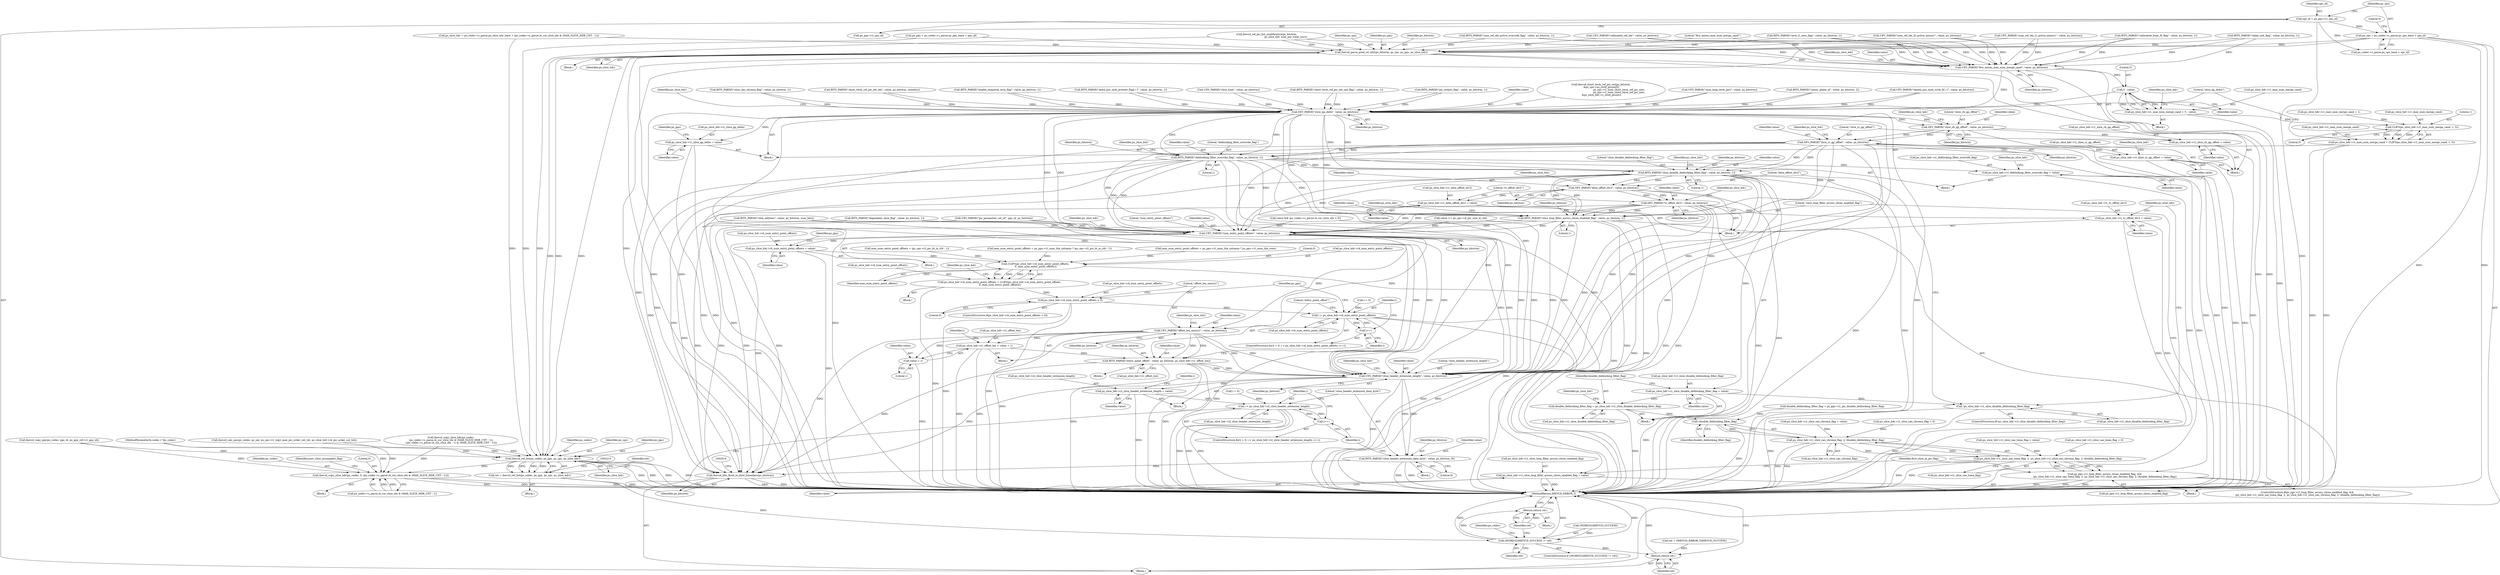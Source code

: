 digraph "0_Android_7c9be319a279654e55a6d757265f88c61a16a4d5@pointer" {
"1000280" [label="(Call,ps_sps = ps_codec->s_parse.ps_sps_base + sps_id)"];
"1000275" [label="(Call,sps_id = ps_pps->i1_sps_id)"];
"1001448" [label="(Call,ihevcd_parse_pred_wt_ofst(ps_bitstrm, ps_sps, ps_pps, ps_slice_hdr))"];
"1001453" [label="(Call,UEV_PARSE(\"five_minus_max_num_merge_cand\", value, ps_bitstrm))"];
"1001461" [label="(Call,5 - value)"];
"1001457" [label="(Call,ps_slice_hdr->i1_max_num_merge_cand = 5 - value)"];
"1001468" [label="(Call,CLIP3(ps_slice_hdr->i1_max_num_merge_cand, 1, 5))"];
"1001464" [label="(Call,ps_slice_hdr->i1_max_num_merge_cand = CLIP3(ps_slice_hdr->i1_max_num_merge_cand, 1, 5))"];
"1001474" [label="(Call,SEV_PARSE(\"slice_qp_delta\", value, ps_bitstrm))"];
"1001478" [label="(Call,ps_slice_hdr->i1_slice_qp_delta = value)"];
"1001488" [label="(Call,SEV_PARSE(\"slice_cb_qp_offset\", value, ps_bitstrm))"];
"1001492" [label="(Call,ps_slice_hdr->i1_slice_cb_qp_offset = value)"];
"1001497" [label="(Call,SEV_PARSE(\"slice_cr_qp_offset\", value, ps_bitstrm))"];
"1001501" [label="(Call,ps_slice_hdr->i1_slice_cr_qp_offset = value)"];
"1001547" [label="(Call,BITS_PARSE(\"deblocking_filter_override_flag\", value, ps_bitstrm, 1))"];
"1001552" [label="(Call,ps_slice_hdr->i1_deblocking_filter_override_flag = value)"];
"1001562" [label="(Call,BITS_PARSE(\"slice_disable_deblocking_filter_flag\", value, ps_bitstrm, 1))"];
"1001567" [label="(Call,ps_slice_hdr->i1_slice_disable_deblocking_filter_flag = value)"];
"1001572" [label="(Call,disable_deblocking_filter_flag = ps_slice_hdr->i1_slice_disable_deblocking_filter_flag)"];
"1001621" [label="(Call,!disable_deblocking_filter_flag)"];
"1001617" [label="(Call,ps_slice_hdr->i1_slice_sao_chroma_flag  || !disable_deblocking_filter_flag)"];
"1001613" [label="(Call,ps_slice_hdr->i1_slice_sao_luma_flag  ||  ps_slice_hdr->i1_slice_sao_chroma_flag  || !disable_deblocking_filter_flag)"];
"1001609" [label="(Call,ps_pps->i1_loop_filter_across_slices_enabled_flag  &&\n (ps_slice_hdr->i1_slice_sao_luma_flag  ||  ps_slice_hdr->i1_slice_sao_chroma_flag  || !disable_deblocking_filter_flag))"];
"1001578" [label="(Call,!ps_slice_hdr->i1_slice_disable_deblocking_filter_flag)"];
"1001583" [label="(Call,SEV_PARSE(\"beta_offset_div2\", value, ps_bitstrm))"];
"1001587" [label="(Call,ps_slice_hdr->i1_beta_offset_div2 = value)"];
"1001592" [label="(Call,SEV_PARSE(\"tc_offset_div2\", value, ps_bitstrm))"];
"1001596" [label="(Call,ps_slice_hdr->i1_tc_offset_div2 = value)"];
"1001624" [label="(Call,BITS_PARSE(\"slice_loop_filter_across_slices_enabled_flag\", value, ps_bitstrm, 1))"];
"1001629" [label="(Call,ps_slice_hdr->i1_slice_loop_filter_across_slices_enabled_flag = value)"];
"1001878" [label="(Call,UEV_PARSE(\"num_entry_point_offsets\", value, ps_bitstrm))"];
"1001882" [label="(Call,ps_slice_hdr->i4_num_entry_point_offsets = value)"];
"1001937" [label="(Call,CLIP3(ps_slice_hdr->i4_num_entry_point_offsets,\n 0, max_num_entry_point_offsets))"];
"1001933" [label="(Call,ps_slice_hdr->i4_num_entry_point_offsets = CLIP3(ps_slice_hdr->i4_num_entry_point_offsets,\n 0, max_num_entry_point_offsets))"];
"1001944" [label="(Call,ps_slice_hdr->i4_num_entry_point_offsets > 0)"];
"1001965" [label="(Call,i < ps_slice_hdr->i4_num_entry_point_offsets)"];
"1001970" [label="(Call,i++)"];
"1001950" [label="(Call,UEV_PARSE(\"offset_len_minus1\", value, ps_bitstrm))"];
"1001954" [label="(Call,ps_slice_hdr->i1_offset_len = value + 1)"];
"1001973" [label="(Call,BITS_PARSE(\"entry_point_offset\", value, ps_bitstrm, ps_slice_hdr->i1_offset_len))"];
"1001985" [label="(Call,UEV_PARSE(\"slice_header_extension_length\", value, ps_bitstrm))"];
"1001989" [label="(Call,ps_slice_hdr->i2_slice_header_extension_length = value)"];
"1001998" [label="(Call,i < ps_slice_hdr->i2_slice_header_extension_length)"];
"1002003" [label="(Call,i++)"];
"1002006" [label="(Call,BITS_PARSE(\"slice_header_extension_data_byte\", value, ps_bitstrm, 8))"];
"1002011" [label="(Call,ihevcd_bits_flush_to_byte_boundary(ps_bitstrm))"];
"1001958" [label="(Call,value + 1)"];
"1002207" [label="(Call,ihevcd_ref_list(ps_codec, ps_pps, ps_sps, ps_slice_hdr))"];
"1002205" [label="(Call,ret = ihevcd_ref_list(ps_codec, ps_pps, ps_sps, ps_slice_hdr))"];
"1002213" [label="(Call,(WORD32)IHEVCD_SUCCESS != ret)"];
"1002219" [label="(Return,return ret;)"];
"1002659" [label="(Return,return ret;)"];
"1002524" [label="(Call,ihevcd_copy_slice_hdr(ps_codec, 0, (ps_codec->s_parse.i4_cur_slice_idx & (MAX_SLICE_HDR_CNT - 1))))"];
"1000281" [label="(Identifier,ps_sps)"];
"1001883" [label="(Call,ps_slice_hdr->i4_num_entry_point_offsets)"];
"1001967" [label="(Call,ps_slice_hdr->i4_num_entry_point_offsets)"];
"1001987" [label="(Identifier,value)"];
"1001503" [label="(Identifier,ps_slice_hdr)"];
"1001609" [label="(Call,ps_pps->i1_loop_filter_across_slices_enabled_flag  &&\n (ps_slice_hdr->i1_slice_sao_luma_flag  ||  ps_slice_hdr->i1_slice_sao_chroma_flag  || !disable_deblocking_filter_flag))"];
"1002205" [label="(Call,ret = ihevcd_ref_list(ps_codec, ps_pps, ps_sps, ps_slice_hdr))"];
"1001465" [label="(Call,ps_slice_hdr->i1_max_num_merge_cand)"];
"1001608" [label="(ControlStructure,if(ps_pps->i1_loop_filter_across_slices_enabled_flag  &&\n (ps_slice_hdr->i1_slice_sao_luma_flag  ||  ps_slice_hdr->i1_slice_sao_chroma_flag  || !disable_deblocking_filter_flag)))"];
"1001879" [label="(Literal,\"num_entry_point_offsets\")"];
"1001116" [label="(Call,ps_slice_hdr->i1_slice_sao_chroma_flag = 0)"];
"1001592" [label="(Call,SEV_PARSE(\"tc_offset_div2\", value, ps_bitstrm))"];
"1001971" [label="(Identifier,i)"];
"1001141" [label="(Call,ps_slice_hdr->i1_slice_sao_chroma_flag = value)"];
"1001951" [label="(Literal,\"offset_len_minus1\")"];
"1002515" [label="(Block,)"];
"1001449" [label="(Identifier,ps_bitstrm)"];
"1001878" [label="(Call,UEV_PARSE(\"num_entry_point_offsets\", value, ps_bitstrm))"];
"1001629" [label="(Call,ps_slice_hdr->i1_slice_loop_filter_across_slices_enabled_flag = value)"];
"1001610" [label="(Call,ps_pps->i1_loop_filter_across_slices_enabled_flag)"];
"1001637" [label="(Identifier,first_slice_in_pic_flag)"];
"1001457" [label="(Call,ps_slice_hdr->i1_max_num_merge_cand = 5 - value)"];
"1001594" [label="(Identifier,value)"];
"1001473" [label="(Literal,5)"];
"1001954" [label="(Call,ps_slice_hdr->i1_offset_len = value + 1)"];
"1002011" [label="(Call,ihevcd_bits_flush_to_byte_boundary(ps_bitstrm))"];
"1001934" [label="(Call,ps_slice_hdr->i4_num_entry_point_offsets)"];
"1001973" [label="(Call,BITS_PARSE(\"entry_point_offset\", value, ps_bitstrm, ps_slice_hdr->i1_offset_len))"];
"1002527" [label="(Call,ps_codec->s_parse.i4_cur_slice_idx & (MAX_SLICE_HDR_CNT - 1))"];
"1001551" [label="(Literal,1)"];
"1002212" [label="(ControlStructure,if ((WORD32)IHEVCD_SUCCESS != ret))"];
"1001943" [label="(ControlStructure,if(ps_slice_hdr->i4_num_entry_point_offsets > 0))"];
"1001458" [label="(Call,ps_slice_hdr->i1_max_num_merge_cand)"];
"1001586" [label="(Identifier,ps_bitstrm)"];
"1001572" [label="(Call,disable_deblocking_filter_flag = ps_slice_hdr->i1_slice_disable_deblocking_filter_flag)"];
"1001617" [label="(Call,ps_slice_hdr->i1_slice_sao_chroma_flag  || !disable_deblocking_filter_flag)"];
"1000134" [label="(Call,ret = (IHEVCD_ERROR_T)IHEVCD_SUCCESS)"];
"1001480" [label="(Identifier,ps_slice_hdr)"];
"1001887" [label="(Block,)"];
"1001571" [label="(Identifier,value)"];
"1001587" [label="(Call,ps_slice_hdr->i1_beta_offset_div2 = value)"];
"1002209" [label="(Identifier,ps_pps)"];
"1001949" [label="(Block,)"];
"1001994" [label="(ControlStructure,for(i = 0; i < ps_slice_hdr->i2_slice_header_extension_length; i++))"];
"1000560" [label="(Block,)"];
"1001561" [label="(Block,)"];
"1002004" [label="(Identifier,i)"];
"1001986" [label="(Literal,\"slice_header_extension_length\")"];
"1002213" [label="(Call,(WORD32)IHEVCD_SUCCESS != ret)"];
"1002003" [label="(Call,i++)"];
"1002000" [label="(Call,ps_slice_hdr->i2_slice_header_extension_length)"];
"1001146" [label="(Call,ps_slice_hdr->i1_max_num_merge_cand = 1)"];
"1001562" [label="(Call,BITS_PARSE(\"slice_disable_deblocking_filter_flag\", value, ps_bitstrm, 1))"];
"1001546" [label="(Block,)"];
"1000280" [label="(Call,ps_sps = ps_codec->s_parse.ps_sps_base + sps_id)"];
"1001456" [label="(Identifier,ps_bitstrm)"];
"1001961" [label="(ControlStructure,for(i = 0; i < ps_slice_hdr->i4_num_entry_point_offsets; i++))"];
"1000132" [label="(Block,)"];
"1001554" [label="(Identifier,ps_slice_hdr)"];
"1001580" [label="(Identifier,ps_slice_hdr)"];
"1001588" [label="(Call,ps_slice_hdr->i1_beta_offset_div2)"];
"1001597" [label="(Call,ps_slice_hdr->i1_tc_offset_div2)"];
"1001556" [label="(Identifier,value)"];
"1002012" [label="(Identifier,ps_bitstrm)"];
"1000293" [label="(Literal,0)"];
"1002207" [label="(Call,ihevcd_ref_list(ps_codec, ps_pps, ps_sps, ps_slice_hdr))"];
"1001447" [label="(Block,)"];
"1001985" [label="(Call,UEV_PARSE(\"slice_header_extension_length\", value, ps_bitstrm))"];
"1001970" [label="(Call,i++)"];
"1002007" [label="(Literal,\"slice_header_extension_data_byte\")"];
"1002211" [label="(Identifier,ps_slice_hdr)"];
"1001569" [label="(Identifier,ps_slice_hdr)"];
"1001984" [label="(Block,)"];
"1001584" [label="(Literal,\"beta_offset_div2\")"];
"1001136" [label="(Call,BITS_PARSE(\"slice_sao_chroma_flag\", value, ps_bitstrm, 1))"];
"1000282" [label="(Call,ps_codec->s_parse.ps_sps_base + sps_id)"];
"1001500" [label="(Identifier,ps_bitstrm)"];
"1002217" [label="(Identifier,ret)"];
"1000269" [label="(Call,ihevcd_copy_pps(ps_codec, pps_id, ps_pps_ref->i1_pps_id))"];
"1000534" [label="(Call,BITS_PARSE(\"slice_address\", value, ps_bitstrm, num_bits))"];
"1001452" [label="(Identifier,ps_slice_hdr)"];
"1001493" [label="(Call,ps_slice_hdr->i1_slice_cb_qp_offset)"];
"1001131" [label="(Call,ps_slice_hdr->i1_slice_sao_luma_flag = value)"];
"1001962" [label="(Call,i = 0)"];
"1001574" [label="(Call,ps_slice_hdr->i1_slice_disable_deblocking_filter_flag)"];
"1001466" [label="(Identifier,ps_slice_hdr)"];
"1002223" [label="(Identifier,ps_codec)"];
"1000740" [label="(Call,BITS_PARSE(\"short_term_ref_pic_set_idx\", value, ps_bitstrm, numbits))"];
"1001475" [label="(Literal,\"slice_qp_delta\")"];
"1001593" [label="(Literal,\"tc_offset_div2\")"];
"1001966" [label="(Identifier,i)"];
"1001892" [label="(Identifier,ps_pps)"];
"1001532" [label="(Call,disable_deblocking_filter_flag = ps_pps->i1_pic_disable_deblocking_filter_flag)"];
"1001101" [label="(Call,BITS_PARSE(\"enable_temporal_mvp_flag\", value, ps_bitstrm, 1))"];
"1001946" [label="(Identifier,ps_slice_hdr)"];
"1001494" [label="(Identifier,ps_slice_hdr)"];
"1002660" [label="(Identifier,ret)"];
"1001999" [label="(Identifier,i)"];
"1001487" [label="(Block,)"];
"1001950" [label="(Call,UEV_PARSE(\"offset_len_minus1\", value, ps_bitstrm))"];
"1002208" [label="(Identifier,ps_codec)"];
"1000276" [label="(Identifier,sps_id)"];
"1001549" [label="(Identifier,value)"];
"1001451" [label="(Identifier,ps_pps)"];
"1001624" [label="(Call,BITS_PARSE(\"slice_loop_filter_across_slices_enabled_flag\", value, ps_bitstrm, 1))"];
"1002661" [label="(MethodReturn,IHEVCD_ERROR_T)"];
"1001548" [label="(Literal,\"deblocking_filter_override_flag\")"];
"1001884" [label="(Identifier,ps_slice_hdr)"];
"1002659" [label="(Return,return ret;)"];
"1001603" [label="(Identifier,ps_slice_hdr)"];
"1001204" [label="(Call,UEV_PARSE(\"num_ref_idx_l0_active_minus1\", value, ps_bitstrm))"];
"1001573" [label="(Identifier,disable_deblocking_filter_flag)"];
"1001477" [label="(Identifier,ps_bitstrm)"];
"1001596" [label="(Call,ps_slice_hdr->i1_tc_offset_div2 = value)"];
"1001585" [label="(Identifier,value)"];
"1001547" [label="(Call,BITS_PARSE(\"deblocking_filter_override_flag\", value, ps_bitstrm, 1))"];
"1001453" [label="(Call,UEV_PARSE(\"five_minus_max_num_merge_cand\", value, ps_bitstrm))"];
"1001996" [label="(Identifier,i)"];
"1000543" [label="(Call,value >= ps_sps->i4_pic_size_in_ctb)"];
"1001482" [label="(Identifier,value)"];
"1001565" [label="(Identifier,ps_bitstrm)"];
"1001633" [label="(Identifier,value)"];
"1002526" [label="(Literal,0)"];
"1001623" [label="(Block,)"];
"1001448" [label="(Call,ihevcd_parse_pred_wt_ofst(ps_bitstrm, ps_sps, ps_pps, ps_slice_hdr))"];
"1001627" [label="(Identifier,ps_bitstrm)"];
"1001948" [label="(Literal,0)"];
"1001111" [label="(Call,ps_slice_hdr->i1_slice_sao_luma_flag = 0)"];
"1000444" [label="(Call,ihevcd_copy_slice_hdr(ps_codec,\n (ps_codec->s_parse.i4_cur_slice_idx & (MAX_SLICE_HDR_CNT - 1)),\n ((ps_codec->s_parse.i4_cur_slice_idx - 1) & (MAX_SLICE_HDR_CNT - 1))))"];
"1000991" [label="(Call,BITS_PARSE(\"delta_poc_msb_present_flag[ i ]\", value, ps_bitstrm, 1))"];
"1001945" [label="(Call,ps_slice_hdr->i4_num_entry_point_offsets)"];
"1001464" [label="(Call,ps_slice_hdr->i1_max_num_merge_cand = CLIP3(ps_slice_hdr->i1_max_num_merge_cand, 1, 5))"];
"1001582" [label="(Block,)"];
"1002204" [label="(Block,)"];
"1001956" [label="(Identifier,ps_slice_hdr)"];
"1001989" [label="(Call,ps_slice_hdr->i2_slice_header_extension_length = value)"];
"1001295" [label="(Call,ihevcd_ref_pic_list_modification(ps_bitstrm,\n                                                 ps_slice_hdr, num_poc_total_curr))"];
"1001915" [label="(Call,max_num_entry_point_offsets = ps_pps->i1_num_tile_columns * ps_pps->i1_num_tile_rows)"];
"1001993" [label="(Identifier,value)"];
"1001959" [label="(Identifier,value)"];
"1001618" [label="(Call,ps_slice_hdr->i1_slice_sao_chroma_flag)"];
"1001469" [label="(Call,ps_slice_hdr->i1_max_num_merge_cand)"];
"1001508" [label="(Identifier,ps_slice_hdr)"];
"1001502" [label="(Call,ps_slice_hdr->i1_slice_cr_qp_offset)"];
"1001552" [label="(Call,ps_slice_hdr->i1_deblocking_filter_override_flag = value)"];
"1001678" [label="(Call,ihevcd_calc_poc(ps_codec, ps_nal, ps_sps->i1_log2_max_pic_order_cnt_lsb, ps_slice_hdr->i4_pic_order_cnt_lsb))"];
"1001222" [label="(Call,UEV_PARSE(\"num_ref_idx_l1_active_minus1\", value, ps_bitstrm))"];
"1001489" [label="(Literal,\"slice_cb_qp_offset\")"];
"1001965" [label="(Call,i < ps_slice_hdr->i4_num_entry_point_offsets)"];
"1001374" [label="(Call,BITS_PARSE(\"collocated_from_l0_flag\", value, ps_bitstrm, 1))"];
"1000598" [label="(Call,UEV_PARSE(\"slice_type\", value, ps_bitstrm))"];
"1001974" [label="(Literal,\"entry_point_offset\")"];
"1001497" [label="(Call,SEV_PARSE(\"slice_cr_qp_offset\", value, ps_bitstrm))"];
"1001568" [label="(Call,ps_slice_hdr->i1_slice_disable_deblocking_filter_flag)"];
"1001621" [label="(Call,!disable_deblocking_filter_flag)"];
"1001600" [label="(Identifier,value)"];
"1000226" [label="(Call,ps_pps = ps_codec->s_parse.ps_pps_base + pps_id)"];
"1001963" [label="(Identifier,i)"];
"1002524" [label="(Call,ihevcd_copy_slice_hdr(ps_codec, 0, (ps_codec->s_parse.i4_cur_slice_idx & (MAX_SLICE_HDR_CNT - 1))))"];
"1000700" [label="(Call,BITS_PARSE(\"short_term_ref_pic_set_sps_flag\", value, ps_bitstrm, 1))"];
"1001579" [label="(Call,ps_slice_hdr->i1_slice_disable_deblocking_filter_flag)"];
"1000643" [label="(Call,BITS_PARSE(\"pic_output_flag\", value, ps_bitstrm, 1))"];
"1001941" [label="(Literal,0)"];
"1001589" [label="(Identifier,ps_slice_hdr)"];
"1001550" [label="(Identifier,ps_bitstrm)"];
"1002214" [label="(Call,(WORD32)IHEVCD_SUCCESS)"];
"1001342" [label="(Call,BITS_PARSE(\"cabac_init_flag\", value, ps_bitstrm, 1))"];
"1002219" [label="(Return,return ret;)"];
"1001577" [label="(ControlStructure,if(!ps_slice_hdr->i1_slice_disable_deblocking_filter_flag))"];
"1001944" [label="(Call,ps_slice_hdr->i4_num_entry_point_offsets > 0)"];
"1001567" [label="(Call,ps_slice_hdr->i1_slice_disable_deblocking_filter_flag = value)"];
"1001614" [label="(Call,ps_slice_hdr->i1_slice_sao_luma_flag)"];
"1001933" [label="(Call,ps_slice_hdr->i4_num_entry_point_offsets = CLIP3(ps_slice_hdr->i4_num_entry_point_offsets,\n 0, max_num_entry_point_offsets))"];
"1001938" [label="(Call,ps_slice_hdr->i4_num_entry_point_offsets)"];
"1001189" [label="(Call,BITS_PARSE(\"num_ref_idx_active_override_flag\", value, ps_bitstrm, 1))"];
"1001977" [label="(Call,ps_slice_hdr->i1_offset_len)"];
"1001463" [label="(Identifier,value)"];
"1001625" [label="(Literal,\"slice_loop_filter_across_slices_enabled_flag\")"];
"1001476" [label="(Identifier,value)"];
"1001882" [label="(Call,ps_slice_hdr->i4_num_entry_point_offsets = value)"];
"1001461" [label="(Call,5 - value)"];
"1001622" [label="(Identifier,disable_deblocking_filter_flag)"];
"1001937" [label="(Call,CLIP3(ps_slice_hdr->i4_num_entry_point_offsets,\n 0, max_num_entry_point_offsets))"];
"1001479" [label="(Call,ps_slice_hdr->i1_slice_qp_delta)"];
"1001960" [label="(Literal,1)"];
"1001501" [label="(Call,ps_slice_hdr->i1_slice_cr_qp_offset = value)"];
"1001578" [label="(Call,!ps_slice_hdr->i1_slice_disable_deblocking_filter_flag)"];
"1001488" [label="(Call,SEV_PARSE(\"slice_cb_qp_offset\", value, ps_bitstrm))"];
"1001880" [label="(Identifier,value)"];
"1002220" [label="(Identifier,ret)"];
"1001975" [label="(Identifier,value)"];
"1001613" [label="(Call,ps_slice_hdr->i1_slice_sao_luma_flag  ||  ps_slice_hdr->i1_slice_sao_chroma_flag  || !disable_deblocking_filter_flag)"];
"1000784" [label="(Call,ihevcd_short_term_ref_pic_set(ps_bitstrm,\n &ps_sps->as_stref_picset[0],\n                                              ps_sps->i1_num_short_term_ref_pic_sets,\n                                              ps_sps->i1_num_short_term_ref_pic_sets,\n &ps_slice_hdr->s_stref_picset))"];
"1001498" [label="(Literal,\"slice_cr_qp_offset\")"];
"1001492" [label="(Call,ps_slice_hdr->i1_slice_cb_qp_offset = value)"];
"1001998" [label="(Call,i < ps_slice_hdr->i2_slice_header_extension_length)"];
"1001454" [label="(Literal,\"five_minus_max_num_merge_cand\")"];
"1001628" [label="(Literal,1)"];
"1001553" [label="(Call,ps_slice_hdr->i1_deblocking_filter_override_flag)"];
"1001982" [label="(Identifier,ps_pps)"];
"1001459" [label="(Identifier,ps_slice_hdr)"];
"1001485" [label="(Identifier,ps_pps)"];
"1002210" [label="(Identifier,ps_sps)"];
"1001491" [label="(Identifier,ps_bitstrm)"];
"1000863" [label="(Call,UEV_PARSE(\"num_long_term_pics\", value, ps_bitstrm))"];
"1001598" [label="(Identifier,ps_slice_hdr)"];
"1001499" [label="(Identifier,value)"];
"1001626" [label="(Identifier,value)"];
"1002005" [label="(Block,)"];
"1001926" [label="(Call,max_num_entry_point_offsets = (ps_sps->i2_pic_ht_in_ctb - 1))"];
"1002525" [label="(Identifier,ps_codec)"];
"1001188" [label="(Block,)"];
"1001490" [label="(Identifier,value)"];
"1001468" [label="(Call,CLIP3(ps_slice_hdr->i1_max_num_merge_cand, 1, 5))"];
"1001952" [label="(Identifier,value)"];
"1001455" [label="(Identifier,value)"];
"1001472" [label="(Literal,1)"];
"1002009" [label="(Identifier,ps_bitstrm)"];
"1001630" [label="(Call,ps_slice_hdr->i1_slice_loop_filter_across_slices_enabled_flag)"];
"1001478" [label="(Call,ps_slice_hdr->i1_slice_qp_delta = value)"];
"1002008" [label="(Identifier,value)"];
"1001462" [label="(Literal,5)"];
"1001564" [label="(Identifier,value)"];
"1000214" [label="(Call,UEV_PARSE(\"pic_parameter_set_id\", pps_id, ps_bitstrm))"];
"1001450" [label="(Identifier,ps_sps)"];
"1001566" [label="(Literal,1)"];
"1001406" [label="(Call,UEV_PARSE(\"collocated_ref_idx\", value, ps_bitstrm))"];
"1000403" [label="(Call,ps_slice_hdr = ps_codec->s_parse.ps_slice_hdr_base + (ps_codec->s_parse.i4_cur_slice_idx & (MAX_SLICE_HDR_CNT - 1)))"];
"1001942" [label="(Identifier,max_num_entry_point_offsets)"];
"1002006" [label="(Call,BITS_PARSE(\"slice_header_extension_data_byte\", value, ps_bitstrm, 8))"];
"1001563" [label="(Literal,\"slice_disable_deblocking_filter_flag\")"];
"1001583" [label="(Call,SEV_PARSE(\"beta_offset_div2\", value, ps_bitstrm))"];
"1001881" [label="(Identifier,ps_bitstrm)"];
"1001995" [label="(Call,i = 0)"];
"1001991" [label="(Identifier,ps_slice_hdr)"];
"1002206" [label="(Identifier,ret)"];
"1001591" [label="(Identifier,value)"];
"1001496" [label="(Identifier,value)"];
"1001595" [label="(Identifier,ps_bitstrm)"];
"1002010" [label="(Literal,8)"];
"1002537" [label="(Identifier,prev_slice_incomplete_flag)"];
"1001988" [label="(Identifier,ps_bitstrm)"];
"1000275" [label="(Call,sps_id = ps_pps->i1_sps_id)"];
"1001322" [label="(Call,BITS_PARSE(\"mvd_l1_zero_flag\", value, ps_bitstrm, 1))"];
"1001474" [label="(Call,SEV_PARSE(\"slice_qp_delta\", value, ps_bitstrm))"];
"1001877" [label="(Block,)"];
"1001898" [label="(Call,max_num_entry_point_offsets = ps_pps->i1_num_tile_columns * (ps_sps->i2_pic_ht_in_ctb - 1))"];
"1001958" [label="(Call,value + 1)"];
"1001886" [label="(Identifier,value)"];
"1002218" [label="(Block,)"];
"1001976" [label="(Identifier,ps_bitstrm)"];
"1000428" [label="(Call,BITS_PARSE(\"dependent_slice_flag\", value, ps_bitstrm, 1))"];
"1001990" [label="(Call,ps_slice_hdr->i2_slice_header_extension_length)"];
"1001559" [label="(Identifier,ps_slice_hdr)"];
"1001972" [label="(Block,)"];
"1001953" [label="(Identifier,ps_bitstrm)"];
"1000665" [label="(Call,BITS_PARSE(\"colour_plane_id\", value, ps_bitstrm, 2))"];
"1001955" [label="(Call,ps_slice_hdr->i1_offset_len)"];
"1000130" [label="(MethodParameterIn,codec_t *ps_codec)"];
"1000434" [label="(Call,value && (ps_codec->s_parse.i4_cur_slice_idx > 0))"];
"1001505" [label="(Identifier,value)"];
"1001017" [label="(Call,UEV_PARSE(\"delata_poc_msb_cycle_lt[ i ]\", value, ps_bitstrm))"];
"1001631" [label="(Identifier,ps_slice_hdr)"];
"1000277" [label="(Call,ps_pps->i1_sps_id)"];
"1000280" -> "1000132"  [label="AST: "];
"1000280" -> "1000282"  [label="CFG: "];
"1000281" -> "1000280"  [label="AST: "];
"1000282" -> "1000280"  [label="AST: "];
"1000293" -> "1000280"  [label="CFG: "];
"1000280" -> "1002661"  [label="DDG: "];
"1000280" -> "1002661"  [label="DDG: "];
"1000275" -> "1000280"  [label="DDG: "];
"1000280" -> "1001448"  [label="DDG: "];
"1000280" -> "1002207"  [label="DDG: "];
"1000275" -> "1000132"  [label="AST: "];
"1000275" -> "1000277"  [label="CFG: "];
"1000276" -> "1000275"  [label="AST: "];
"1000277" -> "1000275"  [label="AST: "];
"1000281" -> "1000275"  [label="CFG: "];
"1000275" -> "1002661"  [label="DDG: "];
"1000275" -> "1000282"  [label="DDG: "];
"1001448" -> "1001447"  [label="AST: "];
"1001448" -> "1001452"  [label="CFG: "];
"1001449" -> "1001448"  [label="AST: "];
"1001450" -> "1001448"  [label="AST: "];
"1001451" -> "1001448"  [label="AST: "];
"1001452" -> "1001448"  [label="AST: "];
"1001454" -> "1001448"  [label="CFG: "];
"1001448" -> "1002661"  [label="DDG: "];
"1001448" -> "1002661"  [label="DDG: "];
"1001448" -> "1002661"  [label="DDG: "];
"1001448" -> "1002661"  [label="DDG: "];
"1001374" -> "1001448"  [label="DDG: "];
"1001189" -> "1001448"  [label="DDG: "];
"1001295" -> "1001448"  [label="DDG: "];
"1001295" -> "1001448"  [label="DDG: "];
"1001222" -> "1001448"  [label="DDG: "];
"1001406" -> "1001448"  [label="DDG: "];
"1001342" -> "1001448"  [label="DDG: "];
"1001322" -> "1001448"  [label="DDG: "];
"1001204" -> "1001448"  [label="DDG: "];
"1000226" -> "1001448"  [label="DDG: "];
"1000403" -> "1001448"  [label="DDG: "];
"1001448" -> "1001453"  [label="DDG: "];
"1001448" -> "1002207"  [label="DDG: "];
"1001448" -> "1002207"  [label="DDG: "];
"1001448" -> "1002207"  [label="DDG: "];
"1001453" -> "1001188"  [label="AST: "];
"1001453" -> "1001456"  [label="CFG: "];
"1001454" -> "1001453"  [label="AST: "];
"1001455" -> "1001453"  [label="AST: "];
"1001456" -> "1001453"  [label="AST: "];
"1001459" -> "1001453"  [label="CFG: "];
"1001453" -> "1002661"  [label="DDG: "];
"1001189" -> "1001453"  [label="DDG: "];
"1001189" -> "1001453"  [label="DDG: "];
"1001374" -> "1001453"  [label="DDG: "];
"1001374" -> "1001453"  [label="DDG: "];
"1001204" -> "1001453"  [label="DDG: "];
"1001204" -> "1001453"  [label="DDG: "];
"1001342" -> "1001453"  [label="DDG: "];
"1001342" -> "1001453"  [label="DDG: "];
"1001406" -> "1001453"  [label="DDG: "];
"1001406" -> "1001453"  [label="DDG: "];
"1001322" -> "1001453"  [label="DDG: "];
"1001322" -> "1001453"  [label="DDG: "];
"1001222" -> "1001453"  [label="DDG: "];
"1001222" -> "1001453"  [label="DDG: "];
"1001295" -> "1001453"  [label="DDG: "];
"1001453" -> "1001461"  [label="DDG: "];
"1001453" -> "1001474"  [label="DDG: "];
"1001461" -> "1001457"  [label="AST: "];
"1001461" -> "1001463"  [label="CFG: "];
"1001462" -> "1001461"  [label="AST: "];
"1001463" -> "1001461"  [label="AST: "];
"1001457" -> "1001461"  [label="CFG: "];
"1001461" -> "1001457"  [label="DDG: "];
"1001461" -> "1001457"  [label="DDG: "];
"1001461" -> "1001474"  [label="DDG: "];
"1001457" -> "1001188"  [label="AST: "];
"1001458" -> "1001457"  [label="AST: "];
"1001466" -> "1001457"  [label="CFG: "];
"1001457" -> "1002661"  [label="DDG: "];
"1001457" -> "1001468"  [label="DDG: "];
"1001468" -> "1001464"  [label="AST: "];
"1001468" -> "1001473"  [label="CFG: "];
"1001469" -> "1001468"  [label="AST: "];
"1001472" -> "1001468"  [label="AST: "];
"1001473" -> "1001468"  [label="AST: "];
"1001464" -> "1001468"  [label="CFG: "];
"1001468" -> "1001464"  [label="DDG: "];
"1001468" -> "1001464"  [label="DDG: "];
"1001468" -> "1001464"  [label="DDG: "];
"1001146" -> "1001468"  [label="DDG: "];
"1001464" -> "1000560"  [label="AST: "];
"1001465" -> "1001464"  [label="AST: "];
"1001475" -> "1001464"  [label="CFG: "];
"1001464" -> "1002661"  [label="DDG: "];
"1001464" -> "1002661"  [label="DDG: "];
"1001474" -> "1000560"  [label="AST: "];
"1001474" -> "1001477"  [label="CFG: "];
"1001475" -> "1001474"  [label="AST: "];
"1001476" -> "1001474"  [label="AST: "];
"1001477" -> "1001474"  [label="AST: "];
"1001480" -> "1001474"  [label="CFG: "];
"1001474" -> "1002661"  [label="DDG: "];
"1001474" -> "1002661"  [label="DDG: "];
"1001017" -> "1001474"  [label="DDG: "];
"1001017" -> "1001474"  [label="DDG: "];
"1001101" -> "1001474"  [label="DDG: "];
"1001101" -> "1001474"  [label="DDG: "];
"1000863" -> "1001474"  [label="DDG: "];
"1000863" -> "1001474"  [label="DDG: "];
"1000643" -> "1001474"  [label="DDG: "];
"1000643" -> "1001474"  [label="DDG: "];
"1000740" -> "1001474"  [label="DDG: "];
"1000740" -> "1001474"  [label="DDG: "];
"1000991" -> "1001474"  [label="DDG: "];
"1000991" -> "1001474"  [label="DDG: "];
"1000598" -> "1001474"  [label="DDG: "];
"1000598" -> "1001474"  [label="DDG: "];
"1000700" -> "1001474"  [label="DDG: "];
"1000700" -> "1001474"  [label="DDG: "];
"1000665" -> "1001474"  [label="DDG: "];
"1000665" -> "1001474"  [label="DDG: "];
"1001136" -> "1001474"  [label="DDG: "];
"1001136" -> "1001474"  [label="DDG: "];
"1000784" -> "1001474"  [label="DDG: "];
"1001474" -> "1001478"  [label="DDG: "];
"1001474" -> "1001488"  [label="DDG: "];
"1001474" -> "1001488"  [label="DDG: "];
"1001474" -> "1001547"  [label="DDG: "];
"1001474" -> "1001547"  [label="DDG: "];
"1001474" -> "1001562"  [label="DDG: "];
"1001474" -> "1001562"  [label="DDG: "];
"1001474" -> "1001624"  [label="DDG: "];
"1001474" -> "1001624"  [label="DDG: "];
"1001474" -> "1001878"  [label="DDG: "];
"1001474" -> "1001878"  [label="DDG: "];
"1001474" -> "1001985"  [label="DDG: "];
"1001474" -> "1001985"  [label="DDG: "];
"1001474" -> "1002011"  [label="DDG: "];
"1001478" -> "1000560"  [label="AST: "];
"1001478" -> "1001482"  [label="CFG: "];
"1001479" -> "1001478"  [label="AST: "];
"1001482" -> "1001478"  [label="AST: "];
"1001485" -> "1001478"  [label="CFG: "];
"1001478" -> "1002661"  [label="DDG: "];
"1001478" -> "1002661"  [label="DDG: "];
"1001488" -> "1001487"  [label="AST: "];
"1001488" -> "1001491"  [label="CFG: "];
"1001489" -> "1001488"  [label="AST: "];
"1001490" -> "1001488"  [label="AST: "];
"1001491" -> "1001488"  [label="AST: "];
"1001494" -> "1001488"  [label="CFG: "];
"1001488" -> "1002661"  [label="DDG: "];
"1001488" -> "1001492"  [label="DDG: "];
"1001488" -> "1001497"  [label="DDG: "];
"1001488" -> "1001497"  [label="DDG: "];
"1001492" -> "1001487"  [label="AST: "];
"1001492" -> "1001496"  [label="CFG: "];
"1001493" -> "1001492"  [label="AST: "];
"1001496" -> "1001492"  [label="AST: "];
"1001498" -> "1001492"  [label="CFG: "];
"1001492" -> "1002661"  [label="DDG: "];
"1001497" -> "1001487"  [label="AST: "];
"1001497" -> "1001500"  [label="CFG: "];
"1001498" -> "1001497"  [label="AST: "];
"1001499" -> "1001497"  [label="AST: "];
"1001500" -> "1001497"  [label="AST: "];
"1001503" -> "1001497"  [label="CFG: "];
"1001497" -> "1002661"  [label="DDG: "];
"1001497" -> "1002661"  [label="DDG: "];
"1001497" -> "1001501"  [label="DDG: "];
"1001497" -> "1001547"  [label="DDG: "];
"1001497" -> "1001547"  [label="DDG: "];
"1001497" -> "1001562"  [label="DDG: "];
"1001497" -> "1001562"  [label="DDG: "];
"1001497" -> "1001624"  [label="DDG: "];
"1001497" -> "1001624"  [label="DDG: "];
"1001497" -> "1001878"  [label="DDG: "];
"1001497" -> "1001878"  [label="DDG: "];
"1001497" -> "1001985"  [label="DDG: "];
"1001497" -> "1001985"  [label="DDG: "];
"1001497" -> "1002011"  [label="DDG: "];
"1001501" -> "1001487"  [label="AST: "];
"1001501" -> "1001505"  [label="CFG: "];
"1001502" -> "1001501"  [label="AST: "];
"1001505" -> "1001501"  [label="AST: "];
"1001508" -> "1001501"  [label="CFG: "];
"1001501" -> "1002661"  [label="DDG: "];
"1001501" -> "1002661"  [label="DDG: "];
"1001547" -> "1001546"  [label="AST: "];
"1001547" -> "1001551"  [label="CFG: "];
"1001548" -> "1001547"  [label="AST: "];
"1001549" -> "1001547"  [label="AST: "];
"1001550" -> "1001547"  [label="AST: "];
"1001551" -> "1001547"  [label="AST: "];
"1001554" -> "1001547"  [label="CFG: "];
"1001547" -> "1002661"  [label="DDG: "];
"1001547" -> "1002661"  [label="DDG: "];
"1001547" -> "1001552"  [label="DDG: "];
"1001547" -> "1001562"  [label="DDG: "];
"1001547" -> "1001562"  [label="DDG: "];
"1001547" -> "1001624"  [label="DDG: "];
"1001547" -> "1001624"  [label="DDG: "];
"1001547" -> "1001878"  [label="DDG: "];
"1001547" -> "1001878"  [label="DDG: "];
"1001547" -> "1001985"  [label="DDG: "];
"1001547" -> "1001985"  [label="DDG: "];
"1001547" -> "1002011"  [label="DDG: "];
"1001552" -> "1001546"  [label="AST: "];
"1001552" -> "1001556"  [label="CFG: "];
"1001553" -> "1001552"  [label="AST: "];
"1001556" -> "1001552"  [label="AST: "];
"1001559" -> "1001552"  [label="CFG: "];
"1001552" -> "1002661"  [label="DDG: "];
"1001552" -> "1002661"  [label="DDG: "];
"1001562" -> "1001561"  [label="AST: "];
"1001562" -> "1001566"  [label="CFG: "];
"1001563" -> "1001562"  [label="AST: "];
"1001564" -> "1001562"  [label="AST: "];
"1001565" -> "1001562"  [label="AST: "];
"1001566" -> "1001562"  [label="AST: "];
"1001569" -> "1001562"  [label="CFG: "];
"1001562" -> "1002661"  [label="DDG: "];
"1001562" -> "1002661"  [label="DDG: "];
"1001562" -> "1001567"  [label="DDG: "];
"1001562" -> "1001583"  [label="DDG: "];
"1001562" -> "1001583"  [label="DDG: "];
"1001562" -> "1001624"  [label="DDG: "];
"1001562" -> "1001624"  [label="DDG: "];
"1001562" -> "1001878"  [label="DDG: "];
"1001562" -> "1001878"  [label="DDG: "];
"1001562" -> "1001985"  [label="DDG: "];
"1001562" -> "1001985"  [label="DDG: "];
"1001562" -> "1002011"  [label="DDG: "];
"1001567" -> "1001561"  [label="AST: "];
"1001567" -> "1001571"  [label="CFG: "];
"1001568" -> "1001567"  [label="AST: "];
"1001571" -> "1001567"  [label="AST: "];
"1001573" -> "1001567"  [label="CFG: "];
"1001567" -> "1002661"  [label="DDG: "];
"1001567" -> "1001572"  [label="DDG: "];
"1001567" -> "1001578"  [label="DDG: "];
"1001572" -> "1001561"  [label="AST: "];
"1001572" -> "1001574"  [label="CFG: "];
"1001573" -> "1001572"  [label="AST: "];
"1001574" -> "1001572"  [label="AST: "];
"1001580" -> "1001572"  [label="CFG: "];
"1001572" -> "1002661"  [label="DDG: "];
"1001572" -> "1001621"  [label="DDG: "];
"1001621" -> "1001617"  [label="AST: "];
"1001621" -> "1001622"  [label="CFG: "];
"1001622" -> "1001621"  [label="AST: "];
"1001617" -> "1001621"  [label="CFG: "];
"1001621" -> "1002661"  [label="DDG: "];
"1001621" -> "1001617"  [label="DDG: "];
"1001532" -> "1001621"  [label="DDG: "];
"1001617" -> "1001613"  [label="AST: "];
"1001617" -> "1001618"  [label="CFG: "];
"1001618" -> "1001617"  [label="AST: "];
"1001613" -> "1001617"  [label="CFG: "];
"1001617" -> "1002661"  [label="DDG: "];
"1001617" -> "1002661"  [label="DDG: "];
"1001617" -> "1001613"  [label="DDG: "];
"1001617" -> "1001613"  [label="DDG: "];
"1001141" -> "1001617"  [label="DDG: "];
"1001116" -> "1001617"  [label="DDG: "];
"1001613" -> "1001609"  [label="AST: "];
"1001613" -> "1001614"  [label="CFG: "];
"1001614" -> "1001613"  [label="AST: "];
"1001609" -> "1001613"  [label="CFG: "];
"1001613" -> "1002661"  [label="DDG: "];
"1001613" -> "1002661"  [label="DDG: "];
"1001613" -> "1001609"  [label="DDG: "];
"1001613" -> "1001609"  [label="DDG: "];
"1001131" -> "1001613"  [label="DDG: "];
"1001111" -> "1001613"  [label="DDG: "];
"1001609" -> "1001608"  [label="AST: "];
"1001609" -> "1001610"  [label="CFG: "];
"1001610" -> "1001609"  [label="AST: "];
"1001625" -> "1001609"  [label="CFG: "];
"1001637" -> "1001609"  [label="CFG: "];
"1001609" -> "1002661"  [label="DDG: "];
"1001609" -> "1002661"  [label="DDG: "];
"1001609" -> "1002661"  [label="DDG: "];
"1001578" -> "1001577"  [label="AST: "];
"1001578" -> "1001579"  [label="CFG: "];
"1001579" -> "1001578"  [label="AST: "];
"1001584" -> "1001578"  [label="CFG: "];
"1001603" -> "1001578"  [label="CFG: "];
"1001578" -> "1002661"  [label="DDG: "];
"1001578" -> "1002661"  [label="DDG: "];
"1001583" -> "1001582"  [label="AST: "];
"1001583" -> "1001586"  [label="CFG: "];
"1001584" -> "1001583"  [label="AST: "];
"1001585" -> "1001583"  [label="AST: "];
"1001586" -> "1001583"  [label="AST: "];
"1001589" -> "1001583"  [label="CFG: "];
"1001583" -> "1002661"  [label="DDG: "];
"1001583" -> "1001587"  [label="DDG: "];
"1001583" -> "1001592"  [label="DDG: "];
"1001583" -> "1001592"  [label="DDG: "];
"1001587" -> "1001582"  [label="AST: "];
"1001587" -> "1001591"  [label="CFG: "];
"1001588" -> "1001587"  [label="AST: "];
"1001591" -> "1001587"  [label="AST: "];
"1001593" -> "1001587"  [label="CFG: "];
"1001587" -> "1002661"  [label="DDG: "];
"1001592" -> "1001582"  [label="AST: "];
"1001592" -> "1001595"  [label="CFG: "];
"1001593" -> "1001592"  [label="AST: "];
"1001594" -> "1001592"  [label="AST: "];
"1001595" -> "1001592"  [label="AST: "];
"1001598" -> "1001592"  [label="CFG: "];
"1001592" -> "1002661"  [label="DDG: "];
"1001592" -> "1002661"  [label="DDG: "];
"1001592" -> "1001596"  [label="DDG: "];
"1001592" -> "1001624"  [label="DDG: "];
"1001592" -> "1001624"  [label="DDG: "];
"1001592" -> "1001878"  [label="DDG: "];
"1001592" -> "1001878"  [label="DDG: "];
"1001592" -> "1001985"  [label="DDG: "];
"1001592" -> "1001985"  [label="DDG: "];
"1001592" -> "1002011"  [label="DDG: "];
"1001596" -> "1001582"  [label="AST: "];
"1001596" -> "1001600"  [label="CFG: "];
"1001597" -> "1001596"  [label="AST: "];
"1001600" -> "1001596"  [label="AST: "];
"1001603" -> "1001596"  [label="CFG: "];
"1001596" -> "1002661"  [label="DDG: "];
"1001596" -> "1002661"  [label="DDG: "];
"1001624" -> "1001623"  [label="AST: "];
"1001624" -> "1001628"  [label="CFG: "];
"1001625" -> "1001624"  [label="AST: "];
"1001626" -> "1001624"  [label="AST: "];
"1001627" -> "1001624"  [label="AST: "];
"1001628" -> "1001624"  [label="AST: "];
"1001631" -> "1001624"  [label="CFG: "];
"1001624" -> "1002661"  [label="DDG: "];
"1001624" -> "1002661"  [label="DDG: "];
"1001624" -> "1001629"  [label="DDG: "];
"1001624" -> "1001878"  [label="DDG: "];
"1001624" -> "1001878"  [label="DDG: "];
"1001624" -> "1001985"  [label="DDG: "];
"1001624" -> "1001985"  [label="DDG: "];
"1001624" -> "1002011"  [label="DDG: "];
"1001629" -> "1001623"  [label="AST: "];
"1001629" -> "1001633"  [label="CFG: "];
"1001630" -> "1001629"  [label="AST: "];
"1001633" -> "1001629"  [label="AST: "];
"1001637" -> "1001629"  [label="CFG: "];
"1001629" -> "1002661"  [label="DDG: "];
"1001629" -> "1002661"  [label="DDG: "];
"1001878" -> "1001877"  [label="AST: "];
"1001878" -> "1001881"  [label="CFG: "];
"1001879" -> "1001878"  [label="AST: "];
"1001880" -> "1001878"  [label="AST: "];
"1001881" -> "1001878"  [label="AST: "];
"1001884" -> "1001878"  [label="CFG: "];
"1001878" -> "1002661"  [label="DDG: "];
"1000543" -> "1001878"  [label="DDG: "];
"1000434" -> "1001878"  [label="DDG: "];
"1000214" -> "1001878"  [label="DDG: "];
"1000428" -> "1001878"  [label="DDG: "];
"1000534" -> "1001878"  [label="DDG: "];
"1001878" -> "1001882"  [label="DDG: "];
"1001878" -> "1001950"  [label="DDG: "];
"1001878" -> "1001950"  [label="DDG: "];
"1001878" -> "1001985"  [label="DDG: "];
"1001878" -> "1001985"  [label="DDG: "];
"1001878" -> "1002011"  [label="DDG: "];
"1001882" -> "1001877"  [label="AST: "];
"1001882" -> "1001886"  [label="CFG: "];
"1001883" -> "1001882"  [label="AST: "];
"1001886" -> "1001882"  [label="AST: "];
"1001892" -> "1001882"  [label="CFG: "];
"1001882" -> "1002661"  [label="DDG: "];
"1001882" -> "1001937"  [label="DDG: "];
"1001937" -> "1001933"  [label="AST: "];
"1001937" -> "1001942"  [label="CFG: "];
"1001938" -> "1001937"  [label="AST: "];
"1001941" -> "1001937"  [label="AST: "];
"1001942" -> "1001937"  [label="AST: "];
"1001933" -> "1001937"  [label="CFG: "];
"1001937" -> "1002661"  [label="DDG: "];
"1001937" -> "1001933"  [label="DDG: "];
"1001937" -> "1001933"  [label="DDG: "];
"1001937" -> "1001933"  [label="DDG: "];
"1001915" -> "1001937"  [label="DDG: "];
"1001898" -> "1001937"  [label="DDG: "];
"1001926" -> "1001937"  [label="DDG: "];
"1001933" -> "1001887"  [label="AST: "];
"1001934" -> "1001933"  [label="AST: "];
"1001946" -> "1001933"  [label="CFG: "];
"1001933" -> "1002661"  [label="DDG: "];
"1001933" -> "1001944"  [label="DDG: "];
"1001944" -> "1001943"  [label="AST: "];
"1001944" -> "1001948"  [label="CFG: "];
"1001945" -> "1001944"  [label="AST: "];
"1001948" -> "1001944"  [label="AST: "];
"1001951" -> "1001944"  [label="CFG: "];
"1001982" -> "1001944"  [label="CFG: "];
"1001944" -> "1002661"  [label="DDG: "];
"1001944" -> "1002661"  [label="DDG: "];
"1001944" -> "1001965"  [label="DDG: "];
"1001965" -> "1001961"  [label="AST: "];
"1001965" -> "1001967"  [label="CFG: "];
"1001966" -> "1001965"  [label="AST: "];
"1001967" -> "1001965"  [label="AST: "];
"1001974" -> "1001965"  [label="CFG: "];
"1001982" -> "1001965"  [label="CFG: "];
"1001965" -> "1002661"  [label="DDG: "];
"1001965" -> "1002661"  [label="DDG: "];
"1001965" -> "1002661"  [label="DDG: "];
"1001970" -> "1001965"  [label="DDG: "];
"1001962" -> "1001965"  [label="DDG: "];
"1001965" -> "1001970"  [label="DDG: "];
"1001970" -> "1001961"  [label="AST: "];
"1001970" -> "1001971"  [label="CFG: "];
"1001971" -> "1001970"  [label="AST: "];
"1001966" -> "1001970"  [label="CFG: "];
"1001950" -> "1001949"  [label="AST: "];
"1001950" -> "1001953"  [label="CFG: "];
"1001951" -> "1001950"  [label="AST: "];
"1001952" -> "1001950"  [label="AST: "];
"1001953" -> "1001950"  [label="AST: "];
"1001956" -> "1001950"  [label="CFG: "];
"1001950" -> "1002661"  [label="DDG: "];
"1001950" -> "1001954"  [label="DDG: "];
"1001950" -> "1001958"  [label="DDG: "];
"1001950" -> "1001973"  [label="DDG: "];
"1001950" -> "1001973"  [label="DDG: "];
"1001950" -> "1001985"  [label="DDG: "];
"1001950" -> "1001985"  [label="DDG: "];
"1001950" -> "1002011"  [label="DDG: "];
"1001954" -> "1001949"  [label="AST: "];
"1001954" -> "1001958"  [label="CFG: "];
"1001955" -> "1001954"  [label="AST: "];
"1001958" -> "1001954"  [label="AST: "];
"1001963" -> "1001954"  [label="CFG: "];
"1001954" -> "1002661"  [label="DDG: "];
"1001954" -> "1002661"  [label="DDG: "];
"1001954" -> "1001973"  [label="DDG: "];
"1001973" -> "1001972"  [label="AST: "];
"1001973" -> "1001977"  [label="CFG: "];
"1001974" -> "1001973"  [label="AST: "];
"1001975" -> "1001973"  [label="AST: "];
"1001976" -> "1001973"  [label="AST: "];
"1001977" -> "1001973"  [label="AST: "];
"1001971" -> "1001973"  [label="CFG: "];
"1001973" -> "1002661"  [label="DDG: "];
"1001973" -> "1002661"  [label="DDG: "];
"1001973" -> "1002661"  [label="DDG: "];
"1001973" -> "1001985"  [label="DDG: "];
"1001973" -> "1001985"  [label="DDG: "];
"1001973" -> "1002011"  [label="DDG: "];
"1001985" -> "1001984"  [label="AST: "];
"1001985" -> "1001988"  [label="CFG: "];
"1001986" -> "1001985"  [label="AST: "];
"1001987" -> "1001985"  [label="AST: "];
"1001988" -> "1001985"  [label="AST: "];
"1001991" -> "1001985"  [label="CFG: "];
"1001985" -> "1002661"  [label="DDG: "];
"1000543" -> "1001985"  [label="DDG: "];
"1000434" -> "1001985"  [label="DDG: "];
"1000214" -> "1001985"  [label="DDG: "];
"1000428" -> "1001985"  [label="DDG: "];
"1000534" -> "1001985"  [label="DDG: "];
"1001985" -> "1001989"  [label="DDG: "];
"1001985" -> "1002006"  [label="DDG: "];
"1001985" -> "1002006"  [label="DDG: "];
"1001985" -> "1002011"  [label="DDG: "];
"1001989" -> "1001984"  [label="AST: "];
"1001989" -> "1001993"  [label="CFG: "];
"1001990" -> "1001989"  [label="AST: "];
"1001993" -> "1001989"  [label="AST: "];
"1001996" -> "1001989"  [label="CFG: "];
"1001989" -> "1002661"  [label="DDG: "];
"1001989" -> "1001998"  [label="DDG: "];
"1001998" -> "1001994"  [label="AST: "];
"1001998" -> "1002000"  [label="CFG: "];
"1001999" -> "1001998"  [label="AST: "];
"1002000" -> "1001998"  [label="AST: "];
"1002007" -> "1001998"  [label="CFG: "];
"1002012" -> "1001998"  [label="CFG: "];
"1001998" -> "1002661"  [label="DDG: "];
"1001998" -> "1002661"  [label="DDG: "];
"1001998" -> "1002661"  [label="DDG: "];
"1001995" -> "1001998"  [label="DDG: "];
"1002003" -> "1001998"  [label="DDG: "];
"1001998" -> "1002003"  [label="DDG: "];
"1002003" -> "1001994"  [label="AST: "];
"1002003" -> "1002004"  [label="CFG: "];
"1002004" -> "1002003"  [label="AST: "];
"1001999" -> "1002003"  [label="CFG: "];
"1002006" -> "1002005"  [label="AST: "];
"1002006" -> "1002010"  [label="CFG: "];
"1002007" -> "1002006"  [label="AST: "];
"1002008" -> "1002006"  [label="AST: "];
"1002009" -> "1002006"  [label="AST: "];
"1002010" -> "1002006"  [label="AST: "];
"1002004" -> "1002006"  [label="CFG: "];
"1002006" -> "1002661"  [label="DDG: "];
"1002006" -> "1002661"  [label="DDG: "];
"1002006" -> "1002011"  [label="DDG: "];
"1002011" -> "1000132"  [label="AST: "];
"1002011" -> "1002012"  [label="CFG: "];
"1002012" -> "1002011"  [label="AST: "];
"1002016" -> "1002011"  [label="CFG: "];
"1002011" -> "1002661"  [label="DDG: "];
"1002011" -> "1002661"  [label="DDG: "];
"1000214" -> "1002011"  [label="DDG: "];
"1000428" -> "1002011"  [label="DDG: "];
"1000534" -> "1002011"  [label="DDG: "];
"1001958" -> "1001960"  [label="CFG: "];
"1001959" -> "1001958"  [label="AST: "];
"1001960" -> "1001958"  [label="AST: "];
"1001958" -> "1002661"  [label="DDG: "];
"1002207" -> "1002205"  [label="AST: "];
"1002207" -> "1002211"  [label="CFG: "];
"1002208" -> "1002207"  [label="AST: "];
"1002209" -> "1002207"  [label="AST: "];
"1002210" -> "1002207"  [label="AST: "];
"1002211" -> "1002207"  [label="AST: "];
"1002205" -> "1002207"  [label="CFG: "];
"1002207" -> "1002661"  [label="DDG: "];
"1002207" -> "1002661"  [label="DDG: "];
"1002207" -> "1002661"  [label="DDG: "];
"1002207" -> "1002661"  [label="DDG: "];
"1002207" -> "1002205"  [label="DDG: "];
"1002207" -> "1002205"  [label="DDG: "];
"1002207" -> "1002205"  [label="DDG: "];
"1002207" -> "1002205"  [label="DDG: "];
"1001678" -> "1002207"  [label="DDG: "];
"1000444" -> "1002207"  [label="DDG: "];
"1000269" -> "1002207"  [label="DDG: "];
"1000130" -> "1002207"  [label="DDG: "];
"1000226" -> "1002207"  [label="DDG: "];
"1000403" -> "1002207"  [label="DDG: "];
"1001295" -> "1002207"  [label="DDG: "];
"1002207" -> "1002524"  [label="DDG: "];
"1002205" -> "1002204"  [label="AST: "];
"1002206" -> "1002205"  [label="AST: "];
"1002215" -> "1002205"  [label="CFG: "];
"1002205" -> "1002661"  [label="DDG: "];
"1002205" -> "1002213"  [label="DDG: "];
"1002213" -> "1002212"  [label="AST: "];
"1002213" -> "1002217"  [label="CFG: "];
"1002214" -> "1002213"  [label="AST: "];
"1002217" -> "1002213"  [label="AST: "];
"1002220" -> "1002213"  [label="CFG: "];
"1002223" -> "1002213"  [label="CFG: "];
"1002213" -> "1002661"  [label="DDG: "];
"1002213" -> "1002661"  [label="DDG: "];
"1002213" -> "1002661"  [label="DDG: "];
"1002214" -> "1002213"  [label="DDG: "];
"1002213" -> "1002219"  [label="DDG: "];
"1002213" -> "1002659"  [label="DDG: "];
"1002219" -> "1002218"  [label="AST: "];
"1002219" -> "1002220"  [label="CFG: "];
"1002220" -> "1002219"  [label="AST: "];
"1002661" -> "1002219"  [label="CFG: "];
"1002219" -> "1002661"  [label="DDG: "];
"1002220" -> "1002219"  [label="DDG: "];
"1002659" -> "1000132"  [label="AST: "];
"1002659" -> "1002660"  [label="CFG: "];
"1002660" -> "1002659"  [label="AST: "];
"1002661" -> "1002659"  [label="CFG: "];
"1002659" -> "1002661"  [label="DDG: "];
"1002660" -> "1002659"  [label="DDG: "];
"1000134" -> "1002659"  [label="DDG: "];
"1002524" -> "1002515"  [label="AST: "];
"1002524" -> "1002527"  [label="CFG: "];
"1002525" -> "1002524"  [label="AST: "];
"1002526" -> "1002524"  [label="AST: "];
"1002527" -> "1002524"  [label="AST: "];
"1002537" -> "1002524"  [label="CFG: "];
"1002524" -> "1002661"  [label="DDG: "];
"1002524" -> "1002661"  [label="DDG: "];
"1002524" -> "1002661"  [label="DDG: "];
"1001678" -> "1002524"  [label="DDG: "];
"1000269" -> "1002524"  [label="DDG: "];
"1000444" -> "1002524"  [label="DDG: "];
"1000130" -> "1002524"  [label="DDG: "];
"1002527" -> "1002524"  [label="DDG: "];
"1002527" -> "1002524"  [label="DDG: "];
}
